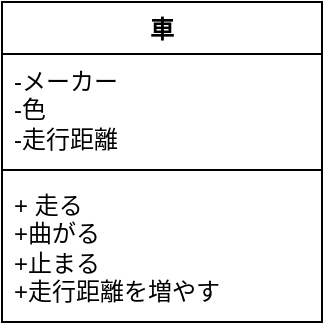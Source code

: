 <mxfile version="28.2.0">
  <diagram id="Rlef3jA9Ah5df6HKtA3Q" name="ページ1">
    <mxGraphModel dx="778" dy="507" grid="1" gridSize="10" guides="1" tooltips="1" connect="1" arrows="1" fold="1" page="1" pageScale="1" pageWidth="827" pageHeight="1169" math="0" shadow="0">
      <root>
        <mxCell id="0" />
        <mxCell id="1" parent="0" />
        <mxCell id="SRRDiVuXgaQIXEgyZYb--1" value="車" style="swimlane;fontStyle=1;align=center;verticalAlign=top;childLayout=stackLayout;horizontal=1;startSize=26;horizontalStack=0;resizeParent=1;resizeParentMax=0;resizeLast=0;collapsible=1;marginBottom=0;whiteSpace=wrap;html=1;" vertex="1" parent="1">
          <mxGeometry x="340" y="960" width="160" height="160" as="geometry" />
        </mxCell>
        <mxCell id="SRRDiVuXgaQIXEgyZYb--2" value="-メーカー&lt;div&gt;-色&lt;/div&gt;&lt;div&gt;-走行距離&lt;/div&gt;" style="text;strokeColor=none;fillColor=none;align=left;verticalAlign=top;spacingLeft=4;spacingRight=4;overflow=hidden;rotatable=0;points=[[0,0.5],[1,0.5]];portConstraint=eastwest;whiteSpace=wrap;html=1;" vertex="1" parent="SRRDiVuXgaQIXEgyZYb--1">
          <mxGeometry y="26" width="160" height="54" as="geometry" />
        </mxCell>
        <mxCell id="SRRDiVuXgaQIXEgyZYb--3" value="" style="line;strokeWidth=1;fillColor=none;align=left;verticalAlign=middle;spacingTop=-1;spacingLeft=3;spacingRight=3;rotatable=0;labelPosition=right;points=[];portConstraint=eastwest;strokeColor=inherit;" vertex="1" parent="SRRDiVuXgaQIXEgyZYb--1">
          <mxGeometry y="80" width="160" height="8" as="geometry" />
        </mxCell>
        <mxCell id="SRRDiVuXgaQIXEgyZYb--4" value="+ 走る&lt;div&gt;+曲がる&lt;/div&gt;&lt;div&gt;+止まる&lt;/div&gt;&lt;div&gt;+走行距離を増やす&lt;/div&gt;" style="text;strokeColor=none;fillColor=none;align=left;verticalAlign=top;spacingLeft=4;spacingRight=4;overflow=hidden;rotatable=0;points=[[0,0.5],[1,0.5]];portConstraint=eastwest;whiteSpace=wrap;html=1;" vertex="1" parent="SRRDiVuXgaQIXEgyZYb--1">
          <mxGeometry y="88" width="160" height="72" as="geometry" />
        </mxCell>
      </root>
    </mxGraphModel>
  </diagram>
</mxfile>
